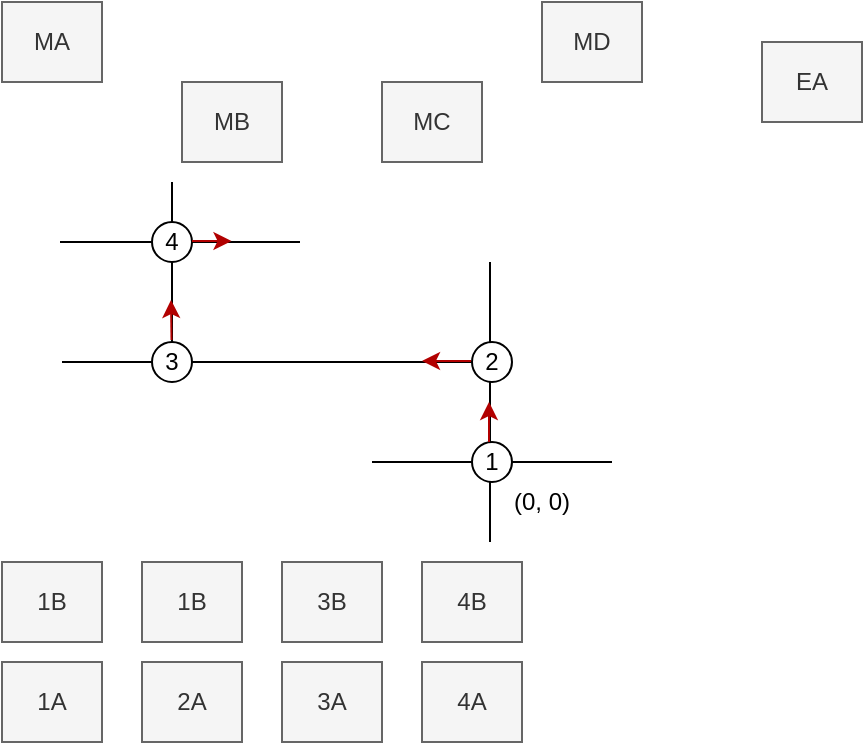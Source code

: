 <mxfile version="13.3.0" type="github" pages="3">
  <diagram id="9_QWOI0BT1UE_N3C8g4X" name="Page-1">
    <mxGraphModel dx="1355" dy="725" grid="1" gridSize="10" guides="1" tooltips="1" connect="1" arrows="1" fold="1" page="1" pageScale="1" pageWidth="850" pageHeight="1100" math="0" shadow="0">
      <root>
        <mxCell id="0" />
        <mxCell id="1" parent="0" />
        <mxCell id="os4-x8eXvJozFovXdyX9-14" value="" style="endArrow=none;html=1;" edge="1" parent="1">
          <mxGeometry width="50" height="50" relative="1" as="geometry">
            <mxPoint x="355" y="390" as="sourcePoint" />
            <mxPoint x="475" y="390" as="targetPoint" />
          </mxGeometry>
        </mxCell>
        <mxCell id="os4-x8eXvJozFovXdyX9-13" value="" style="endArrow=none;html=1;" edge="1" parent="1">
          <mxGeometry width="50" height="50" relative="1" as="geometry">
            <mxPoint x="199" y="280" as="sourcePoint" />
            <mxPoint x="319" y="280" as="targetPoint" />
          </mxGeometry>
        </mxCell>
        <mxCell id="fOeXBZk_Np2dg8zjoitm-1" value="MA" style="rounded=0;whiteSpace=wrap;html=1;fillColor=#f5f5f5;strokeColor=#666666;fontColor=#333333;" parent="1" vertex="1">
          <mxGeometry x="170" y="160" width="50" height="40" as="geometry" />
        </mxCell>
        <mxCell id="fOeXBZk_Np2dg8zjoitm-2" value="MB" style="rounded=0;whiteSpace=wrap;html=1;fillColor=#f5f5f5;strokeColor=#666666;fontColor=#333333;" parent="1" vertex="1">
          <mxGeometry x="260" y="200" width="50" height="40" as="geometry" />
        </mxCell>
        <mxCell id="fOeXBZk_Np2dg8zjoitm-3" value="MC" style="rounded=0;whiteSpace=wrap;html=1;fillColor=#f5f5f5;strokeColor=#666666;fontColor=#333333;" parent="1" vertex="1">
          <mxGeometry x="360" y="200" width="50" height="40" as="geometry" />
        </mxCell>
        <mxCell id="fOeXBZk_Np2dg8zjoitm-4" value="MD" style="rounded=0;whiteSpace=wrap;html=1;fillColor=#f5f5f5;strokeColor=#666666;fontColor=#333333;" parent="1" vertex="1">
          <mxGeometry x="440" y="160" width="50" height="40" as="geometry" />
        </mxCell>
        <mxCell id="fOeXBZk_Np2dg8zjoitm-5" value="EA" style="rounded=0;whiteSpace=wrap;html=1;fillColor=#f5f5f5;strokeColor=#666666;fontColor=#333333;" parent="1" vertex="1">
          <mxGeometry x="550" y="180" width="50" height="40" as="geometry" />
        </mxCell>
        <mxCell id="fOeXBZk_Np2dg8zjoitm-6" value="1B" style="rounded=0;whiteSpace=wrap;html=1;fillColor=#f5f5f5;strokeColor=#666666;fontColor=#333333;" parent="1" vertex="1">
          <mxGeometry x="170" y="440" width="50" height="40" as="geometry" />
        </mxCell>
        <mxCell id="fOeXBZk_Np2dg8zjoitm-7" value="1A" style="rounded=0;whiteSpace=wrap;html=1;fillColor=#f5f5f5;strokeColor=#666666;fontColor=#333333;" parent="1" vertex="1">
          <mxGeometry x="170" y="490" width="50" height="40" as="geometry" />
        </mxCell>
        <mxCell id="fOeXBZk_Np2dg8zjoitm-8" value="1B" style="rounded=0;whiteSpace=wrap;html=1;fillColor=#f5f5f5;strokeColor=#666666;fontColor=#333333;" parent="1" vertex="1">
          <mxGeometry x="240" y="440" width="50" height="40" as="geometry" />
        </mxCell>
        <mxCell id="fOeXBZk_Np2dg8zjoitm-9" value="2A" style="rounded=0;whiteSpace=wrap;html=1;fillColor=#f5f5f5;strokeColor=#666666;fontColor=#333333;" parent="1" vertex="1">
          <mxGeometry x="240" y="490" width="50" height="40" as="geometry" />
        </mxCell>
        <mxCell id="fOeXBZk_Np2dg8zjoitm-10" value="3B" style="rounded=0;whiteSpace=wrap;html=1;fillColor=#f5f5f5;strokeColor=#666666;fontColor=#333333;" parent="1" vertex="1">
          <mxGeometry x="310" y="440" width="50" height="40" as="geometry" />
        </mxCell>
        <mxCell id="fOeXBZk_Np2dg8zjoitm-11" value="3A" style="rounded=0;whiteSpace=wrap;html=1;fillColor=#f5f5f5;strokeColor=#666666;fontColor=#333333;" parent="1" vertex="1">
          <mxGeometry x="310" y="490" width="50" height="40" as="geometry" />
        </mxCell>
        <mxCell id="fOeXBZk_Np2dg8zjoitm-12" value="4B" style="rounded=0;whiteSpace=wrap;html=1;fillColor=#f5f5f5;strokeColor=#666666;fontColor=#333333;" parent="1" vertex="1">
          <mxGeometry x="380" y="440" width="50" height="40" as="geometry" />
        </mxCell>
        <mxCell id="fOeXBZk_Np2dg8zjoitm-13" value="4A" style="rounded=0;whiteSpace=wrap;html=1;fillColor=#f5f5f5;strokeColor=#666666;fontColor=#333333;" parent="1" vertex="1">
          <mxGeometry x="380" y="490" width="50" height="40" as="geometry" />
        </mxCell>
        <mxCell id="os4-x8eXvJozFovXdyX9-6" value="" style="endArrow=none;html=1;" edge="1" parent="1">
          <mxGeometry width="50" height="50" relative="1" as="geometry">
            <mxPoint x="414" y="430" as="sourcePoint" />
            <mxPoint x="414" y="290" as="targetPoint" />
          </mxGeometry>
        </mxCell>
        <mxCell id="os4-x8eXvJozFovXdyX9-7" value="" style="endArrow=none;html=1;" edge="1" parent="1">
          <mxGeometry width="50" height="50" relative="1" as="geometry">
            <mxPoint x="200" y="340" as="sourcePoint" />
            <mxPoint x="414" y="340" as="targetPoint" />
          </mxGeometry>
        </mxCell>
        <mxCell id="os4-x8eXvJozFovXdyX9-8" value="" style="endArrow=none;html=1;" edge="1" parent="1">
          <mxGeometry width="50" height="50" relative="1" as="geometry">
            <mxPoint x="255" y="340" as="sourcePoint" />
            <mxPoint x="255" y="250" as="targetPoint" />
          </mxGeometry>
        </mxCell>
        <mxCell id="os4-x8eXvJozFovXdyX9-9" value="1" style="ellipse;whiteSpace=wrap;html=1;aspect=fixed;" vertex="1" parent="1">
          <mxGeometry x="405" y="380" width="20" height="20" as="geometry" />
        </mxCell>
        <mxCell id="os4-x8eXvJozFovXdyX9-10" value="2" style="ellipse;whiteSpace=wrap;html=1;aspect=fixed;" vertex="1" parent="1">
          <mxGeometry x="405" y="330" width="20" height="20" as="geometry" />
        </mxCell>
        <mxCell id="os4-x8eXvJozFovXdyX9-11" value="3" style="ellipse;whiteSpace=wrap;html=1;aspect=fixed;" vertex="1" parent="1">
          <mxGeometry x="245" y="330" width="20" height="20" as="geometry" />
        </mxCell>
        <mxCell id="os4-x8eXvJozFovXdyX9-12" value="4" style="ellipse;whiteSpace=wrap;html=1;aspect=fixed;" vertex="1" parent="1">
          <mxGeometry x="245" y="270" width="20" height="20" as="geometry" />
        </mxCell>
        <mxCell id="os4-x8eXvJozFovXdyX9-17" value="" style="endArrow=classic;html=1;fillColor=#e51400;strokeColor=#B20000;" edge="1" parent="1">
          <mxGeometry width="50" height="50" relative="1" as="geometry">
            <mxPoint x="413.5" y="380" as="sourcePoint" />
            <mxPoint x="413.5" y="360" as="targetPoint" />
          </mxGeometry>
        </mxCell>
        <mxCell id="os4-x8eXvJozFovXdyX9-18" value="" style="endArrow=classic;html=1;fillColor=#e51400;strokeColor=#B20000;" edge="1" parent="1">
          <mxGeometry width="50" height="50" relative="1" as="geometry">
            <mxPoint x="404.5" y="339.5" as="sourcePoint" />
            <mxPoint x="380" y="339.5" as="targetPoint" />
          </mxGeometry>
        </mxCell>
        <mxCell id="os4-x8eXvJozFovXdyX9-19" value="" style="endArrow=classic;html=1;fillColor=#e51400;strokeColor=#B20000;" edge="1" parent="1">
          <mxGeometry width="50" height="50" relative="1" as="geometry">
            <mxPoint x="254.75" y="329" as="sourcePoint" />
            <mxPoint x="254.5" y="309" as="targetPoint" />
          </mxGeometry>
        </mxCell>
        <mxCell id="os4-x8eXvJozFovXdyX9-20" value="" style="endArrow=classic;html=1;fillColor=#e51400;strokeColor=#B20000;" edge="1" parent="1">
          <mxGeometry width="50" height="50" relative="1" as="geometry">
            <mxPoint x="265" y="279.5" as="sourcePoint" />
            <mxPoint x="284.75" y="279.5" as="targetPoint" />
          </mxGeometry>
        </mxCell>
        <mxCell id="os4-x8eXvJozFovXdyX9-21" value="(0, 0)" style="text;html=1;strokeColor=none;fillColor=none;align=center;verticalAlign=middle;whiteSpace=wrap;rounded=0;" vertex="1" parent="1">
          <mxGeometry x="420" y="400" width="40" height="20" as="geometry" />
        </mxCell>
      </root>
    </mxGraphModel>
  </diagram>
  <diagram id="tw_frf6Sl4hEpWxssMY6" name="Page-2">
    <mxGraphModel dx="1355" dy="725" grid="1" gridSize="10" guides="1" tooltips="1" connect="1" arrows="1" fold="1" page="1" pageScale="1" pageWidth="850" pageHeight="1100" math="0" shadow="0">
      <root>
        <mxCell id="7DCcZqeolJ7xgDvnyArS-0" />
        <mxCell id="7DCcZqeolJ7xgDvnyArS-1" parent="7DCcZqeolJ7xgDvnyArS-0" />
        <mxCell id="Py0wEPDVk0Ul4EcPkZSX-0" value="" style="group" vertex="1" connectable="0" parent="7DCcZqeolJ7xgDvnyArS-1">
          <mxGeometry x="300" y="125" width="200" height="305" as="geometry" />
        </mxCell>
        <mxCell id="7DCcZqeolJ7xgDvnyArS-11" value="" style="group" vertex="1" connectable="0" parent="Py0wEPDVk0Ul4EcPkZSX-0">
          <mxGeometry x="8.333" width="183.333" height="203.333" as="geometry" />
        </mxCell>
        <mxCell id="7DCcZqeolJ7xgDvnyArS-9" value="" style="endArrow=none;html=1;gradientColor=#97d077;fillColor=#d5e8d4;strokeColor=#82b366;" edge="1" parent="7DCcZqeolJ7xgDvnyArS-11">
          <mxGeometry width="50" height="50" relative="1" as="geometry">
            <mxPoint y="100.885" as="sourcePoint" />
            <mxPoint x="183.333" y="100.885" as="targetPoint" />
          </mxGeometry>
        </mxCell>
        <mxCell id="7DCcZqeolJ7xgDvnyArS-10" value="" style="endArrow=none;html=1;gradientColor=#97d077;fillColor=#d5e8d4;strokeColor=#82b366;" edge="1" parent="7DCcZqeolJ7xgDvnyArS-11">
          <mxGeometry width="50" height="50" relative="1" as="geometry">
            <mxPoint x="92.5" as="sourcePoint" />
            <mxPoint x="92.5" y="203.333" as="targetPoint" />
          </mxGeometry>
        </mxCell>
        <mxCell id="7DCcZqeolJ7xgDvnyArS-8" value="" style="ellipse;whiteSpace=wrap;html=1;aspect=fixed;gradientColor=#97d077;fillColor=#d5e8d4;strokeColor=#82b366;" vertex="1" parent="7DCcZqeolJ7xgDvnyArS-11">
          <mxGeometry x="70.833" y="82.115" width="39.103" height="39.103" as="geometry" />
        </mxCell>
        <mxCell id="7DCcZqeolJ7xgDvnyArS-2" value="Agent" style="rounded=1;whiteSpace=wrap;html=1;" vertex="1" parent="Py0wEPDVk0Ul4EcPkZSX-0">
          <mxGeometry y="211.154" width="200" height="93.846" as="geometry" />
        </mxCell>
        <mxCell id="7DCcZqeolJ7xgDvnyArS-3" value="" style="rounded=0;whiteSpace=wrap;html=1;" vertex="1" parent="Py0wEPDVk0Ul4EcPkZSX-0">
          <mxGeometry x="33.333" y="70.385" width="33.333" height="140.769" as="geometry" />
        </mxCell>
        <mxCell id="7DCcZqeolJ7xgDvnyArS-4" value="" style="rounded=0;whiteSpace=wrap;html=1;" vertex="1" parent="Py0wEPDVk0Ul4EcPkZSX-0">
          <mxGeometry x="133.333" y="70.385" width="33.333" height="140.769" as="geometry" />
        </mxCell>
        <mxCell id="7DCcZqeolJ7xgDvnyArS-5" value="" style="rounded=0;whiteSpace=wrap;html=1;fillColor=#f5f5f5;strokeColor=#666666;gradientColor=#b3b3b3;" vertex="1" parent="Py0wEPDVk0Ul4EcPkZSX-0">
          <mxGeometry x="33.333" y="86.026" width="33.333" height="31.282" as="geometry" />
        </mxCell>
        <mxCell id="7DCcZqeolJ7xgDvnyArS-6" value="" style="rounded=0;whiteSpace=wrap;html=1;fillColor=#f5f5f5;strokeColor=#666666;gradientColor=#b3b3b3;" vertex="1" parent="Py0wEPDVk0Ul4EcPkZSX-0">
          <mxGeometry x="133.333" y="86.026" width="33.333" height="31.282" as="geometry" />
        </mxCell>
      </root>
    </mxGraphModel>
  </diagram>
  <diagram id="67tsaZY_u-BL-uz2Fe_N" name="Page-3">
    <mxGraphModel dx="1355" dy="725" grid="1" gridSize="10" guides="1" tooltips="1" connect="1" arrows="1" fold="1" page="1" pageScale="1" pageWidth="850" pageHeight="1100" math="0" shadow="0">
      <root>
        <mxCell id="1-WUDu1WQGSi_SuL9eZe-0" />
        <mxCell id="1-WUDu1WQGSi_SuL9eZe-1" parent="1-WUDu1WQGSi_SuL9eZe-0" />
        <mxCell id="1-WUDu1WQGSi_SuL9eZe-2" value="MA" style="rounded=0;whiteSpace=wrap;html=1;fillColor=#f5f5f5;strokeColor=#666666;fontColor=#333333;" vertex="1" parent="1-WUDu1WQGSi_SuL9eZe-1">
          <mxGeometry x="170" y="160" width="60" height="60" as="geometry" />
        </mxCell>
        <mxCell id="0qQZCqxlLaaHJNgfxOFw-1" value="EA" style="rounded=0;whiteSpace=wrap;html=1;fillColor=#f5f5f5;strokeColor=#666666;fontColor=#333333;" vertex="1" parent="1-WUDu1WQGSi_SuL9eZe-1">
          <mxGeometry x="380" y="190" width="60" height="60" as="geometry" />
        </mxCell>
        <mxCell id="0qQZCqxlLaaHJNgfxOFw-2" value="3B" style="rounded=0;whiteSpace=wrap;html=1;fillColor=#f5f5f5;strokeColor=#666666;fontColor=#333333;" vertex="1" parent="1-WUDu1WQGSi_SuL9eZe-1">
          <mxGeometry x="260" y="300" width="60" height="60" as="geometry" />
        </mxCell>
        <mxCell id="0qQZCqxlLaaHJNgfxOFw-5" value="" style="group" vertex="1" connectable="0" parent="1-WUDu1WQGSi_SuL9eZe-1">
          <mxGeometry x="175" y="200" width="50" height="40" as="geometry" />
        </mxCell>
        <mxCell id="0qQZCqxlLaaHJNgfxOFw-3" value="" style="endArrow=none;html=1;gradientColor=#97d077;fillColor=#d5e8d4;strokeColor=#82b366;strokeWidth=3;" edge="1" parent="0qQZCqxlLaaHJNgfxOFw-5">
          <mxGeometry width="50" height="50" relative="1" as="geometry">
            <mxPoint y="20" as="sourcePoint" />
            <mxPoint x="50" y="20" as="targetPoint" />
          </mxGeometry>
        </mxCell>
        <mxCell id="0qQZCqxlLaaHJNgfxOFw-4" value="" style="endArrow=none;html=1;gradientColor=#97d077;fillColor=#d5e8d4;strokeColor=#82b366;strokeWidth=3;" edge="1" parent="0qQZCqxlLaaHJNgfxOFw-5">
          <mxGeometry width="50" height="50" relative="1" as="geometry">
            <mxPoint x="25" y="40" as="sourcePoint" />
            <mxPoint x="25" as="targetPoint" />
          </mxGeometry>
        </mxCell>
        <mxCell id="0qQZCqxlLaaHJNgfxOFw-6" value="" style="endArrow=none;html=1;gradientColor=#97d077;fillColor=#d5e8d4;strokeColor=#82b366;strokeWidth=3;" edge="1" parent="1-WUDu1WQGSi_SuL9eZe-1">
          <mxGeometry width="50" height="50" relative="1" as="geometry">
            <mxPoint x="411" y="270" as="sourcePoint" />
            <mxPoint x="411" y="230" as="targetPoint" />
          </mxGeometry>
        </mxCell>
        <mxCell id="0qQZCqxlLaaHJNgfxOFw-7" value="" style="endArrow=none;html=1;gradientColor=#97d077;fillColor=#d5e8d4;strokeColor=#82b366;strokeWidth=3;" edge="1" parent="1-WUDu1WQGSi_SuL9eZe-1">
          <mxGeometry width="50" height="50" relative="1" as="geometry">
            <mxPoint x="386" y="250" as="sourcePoint" />
            <mxPoint x="436" y="250" as="targetPoint" />
          </mxGeometry>
        </mxCell>
        <mxCell id="0qQZCqxlLaaHJNgfxOFw-8" value="" style="endArrow=none;html=1;gradientColor=#97d077;fillColor=#d5e8d4;strokeColor=#82b366;strokeWidth=3;" edge="1" parent="1-WUDu1WQGSi_SuL9eZe-1">
          <mxGeometry width="50" height="50" relative="1" as="geometry">
            <mxPoint x="290" y="320" as="sourcePoint" />
            <mxPoint x="290" y="280" as="targetPoint" />
          </mxGeometry>
        </mxCell>
        <mxCell id="0qQZCqxlLaaHJNgfxOFw-9" value="" style="endArrow=none;html=1;gradientColor=#97d077;fillColor=#d5e8d4;strokeColor=#82b366;strokeWidth=3;" edge="1" parent="1-WUDu1WQGSi_SuL9eZe-1">
          <mxGeometry width="50" height="50" relative="1" as="geometry">
            <mxPoint x="265" y="300" as="sourcePoint" />
            <mxPoint x="315" y="300" as="targetPoint" />
          </mxGeometry>
        </mxCell>
      </root>
    </mxGraphModel>
  </diagram>
</mxfile>
